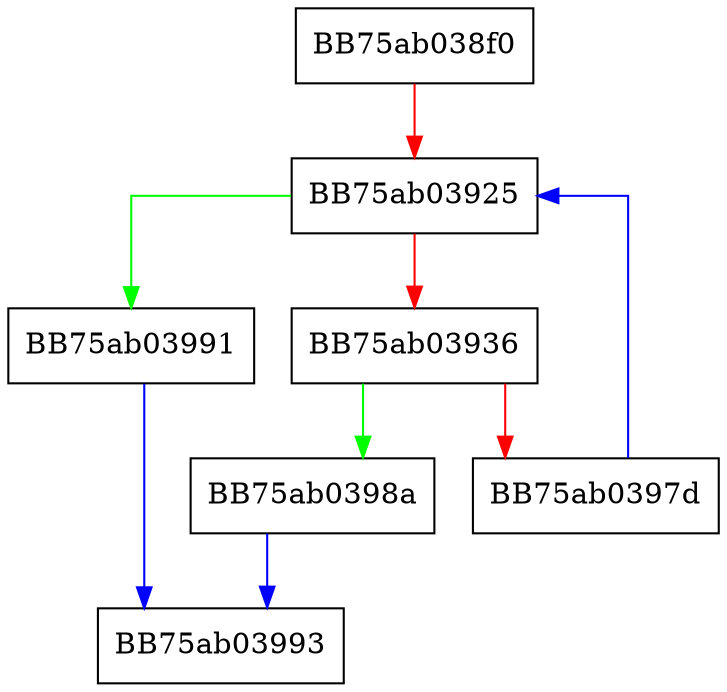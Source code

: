 digraph foreach {
  node [shape="box"];
  graph [splines=ortho];
  BB75ab038f0 -> BB75ab03925 [color="red"];
  BB75ab03925 -> BB75ab03991 [color="green"];
  BB75ab03925 -> BB75ab03936 [color="red"];
  BB75ab03936 -> BB75ab0398a [color="green"];
  BB75ab03936 -> BB75ab0397d [color="red"];
  BB75ab0397d -> BB75ab03925 [color="blue"];
  BB75ab0398a -> BB75ab03993 [color="blue"];
  BB75ab03991 -> BB75ab03993 [color="blue"];
}